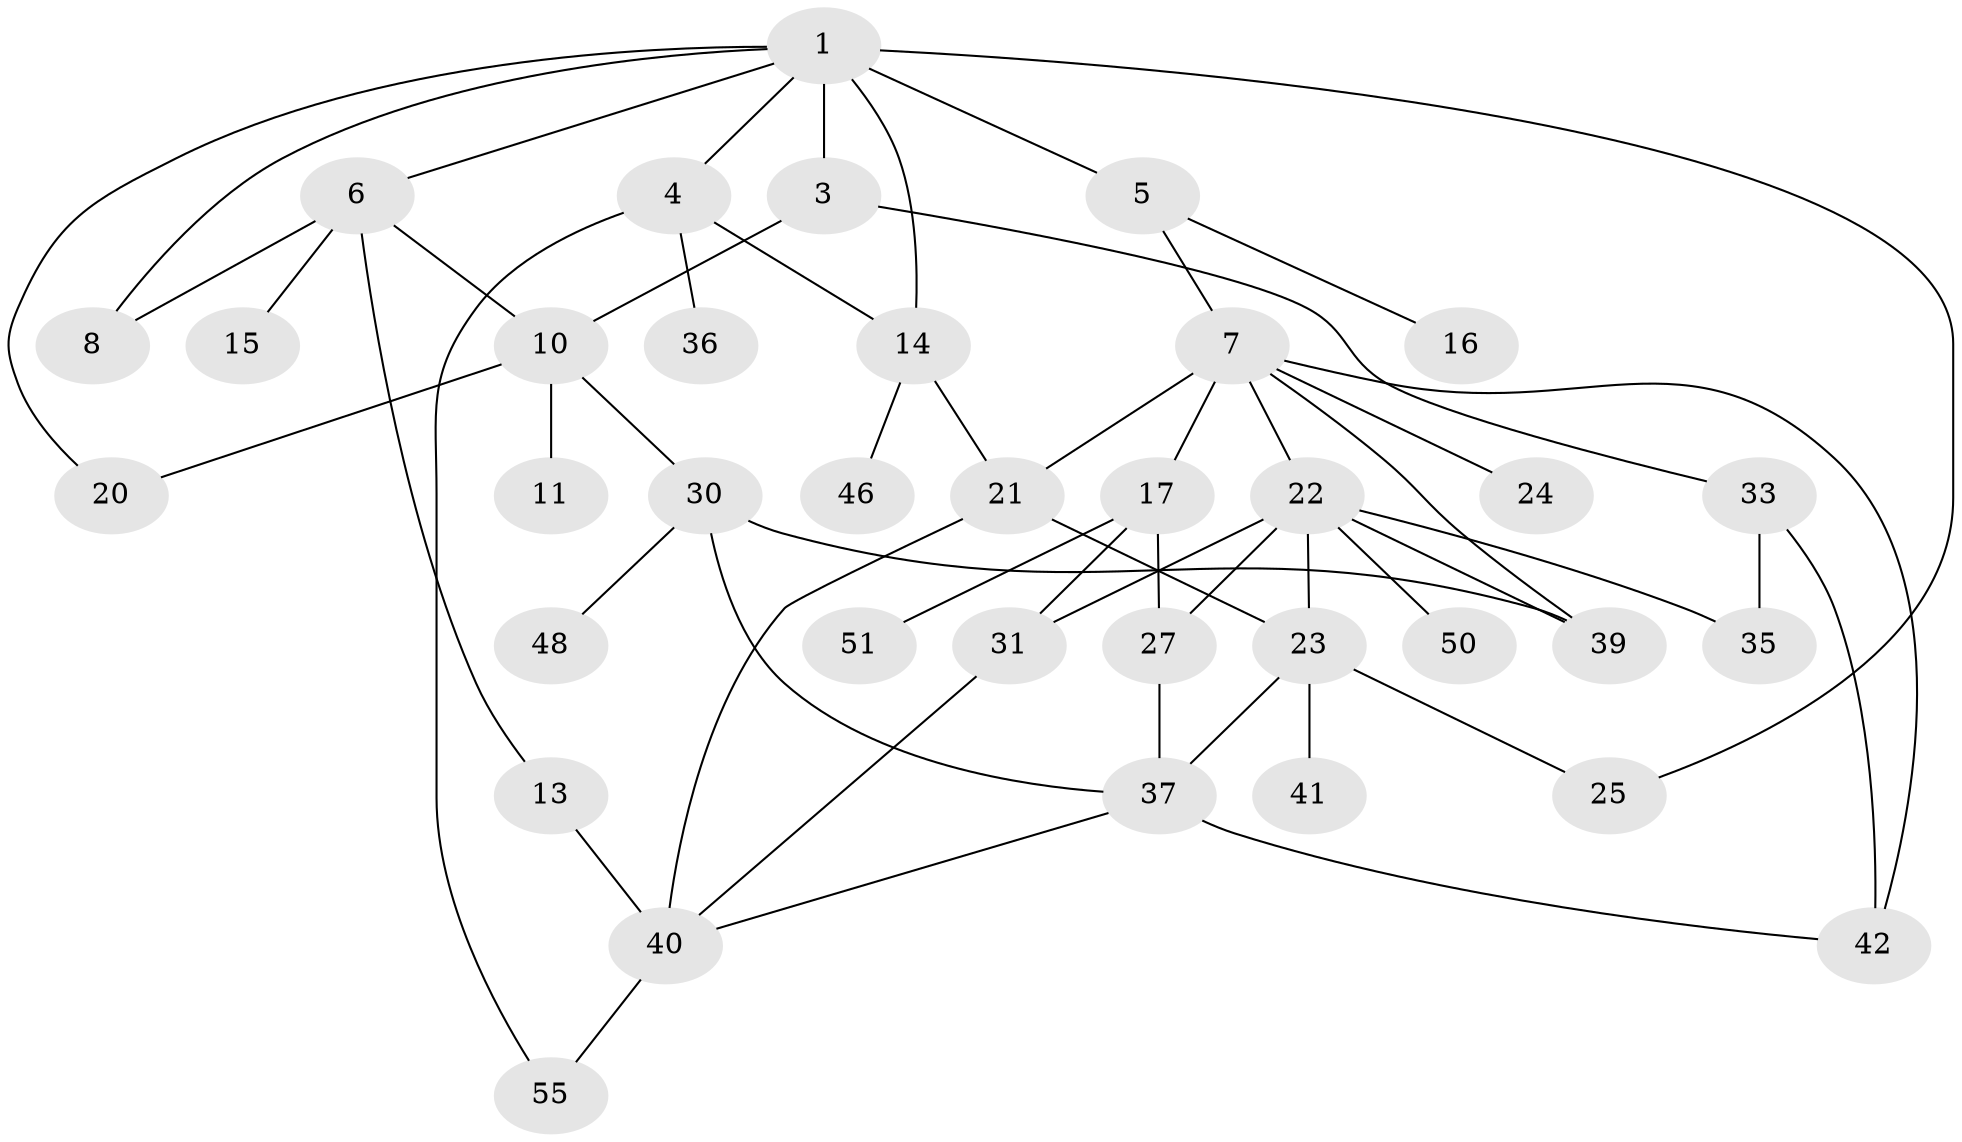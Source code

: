 // Generated by graph-tools (version 1.1) at 2025/23/03/03/25 07:23:32]
// undirected, 36 vertices, 55 edges
graph export_dot {
graph [start="1"]
  node [color=gray90,style=filled];
  1 [super="+2"];
  3 [super="+9"];
  4 [super="+54"];
  5 [super="+43"];
  6 [super="+26"];
  7 [super="+12"];
  8 [super="+29"];
  10 [super="+19"];
  11 [super="+18"];
  13 [super="+58"];
  14 [super="+44"];
  15;
  16;
  17 [super="+28"];
  20;
  21 [super="+32"];
  22 [super="+34"];
  23 [super="+49"];
  24;
  25;
  27;
  30 [super="+47"];
  31 [super="+56"];
  33 [super="+38"];
  35;
  36;
  37 [super="+45"];
  39;
  40 [super="+53"];
  41;
  42 [super="+57"];
  46;
  48;
  50 [super="+52"];
  51;
  55;
  1 -- 3;
  1 -- 4;
  1 -- 5 [weight=2];
  1 -- 20;
  1 -- 6;
  1 -- 8;
  1 -- 25;
  1 -- 14;
  3 -- 10;
  3 -- 33;
  4 -- 14;
  4 -- 36;
  4 -- 55;
  5 -- 7;
  5 -- 16;
  6 -- 13;
  6 -- 15;
  6 -- 10;
  6 -- 8;
  7 -- 17;
  7 -- 22;
  7 -- 39;
  7 -- 24;
  7 -- 21;
  7 -- 42;
  10 -- 11;
  10 -- 20;
  10 -- 30;
  13 -- 40;
  14 -- 21;
  14 -- 46;
  17 -- 31;
  17 -- 27;
  17 -- 51;
  21 -- 40;
  21 -- 23;
  22 -- 23;
  22 -- 27 [weight=2];
  22 -- 39;
  22 -- 50;
  22 -- 35;
  22 -- 31;
  23 -- 37;
  23 -- 41;
  23 -- 25;
  27 -- 37;
  30 -- 39;
  30 -- 48;
  30 -- 37;
  31 -- 40;
  33 -- 35;
  33 -- 42;
  37 -- 40;
  37 -- 42;
  40 -- 55;
}
